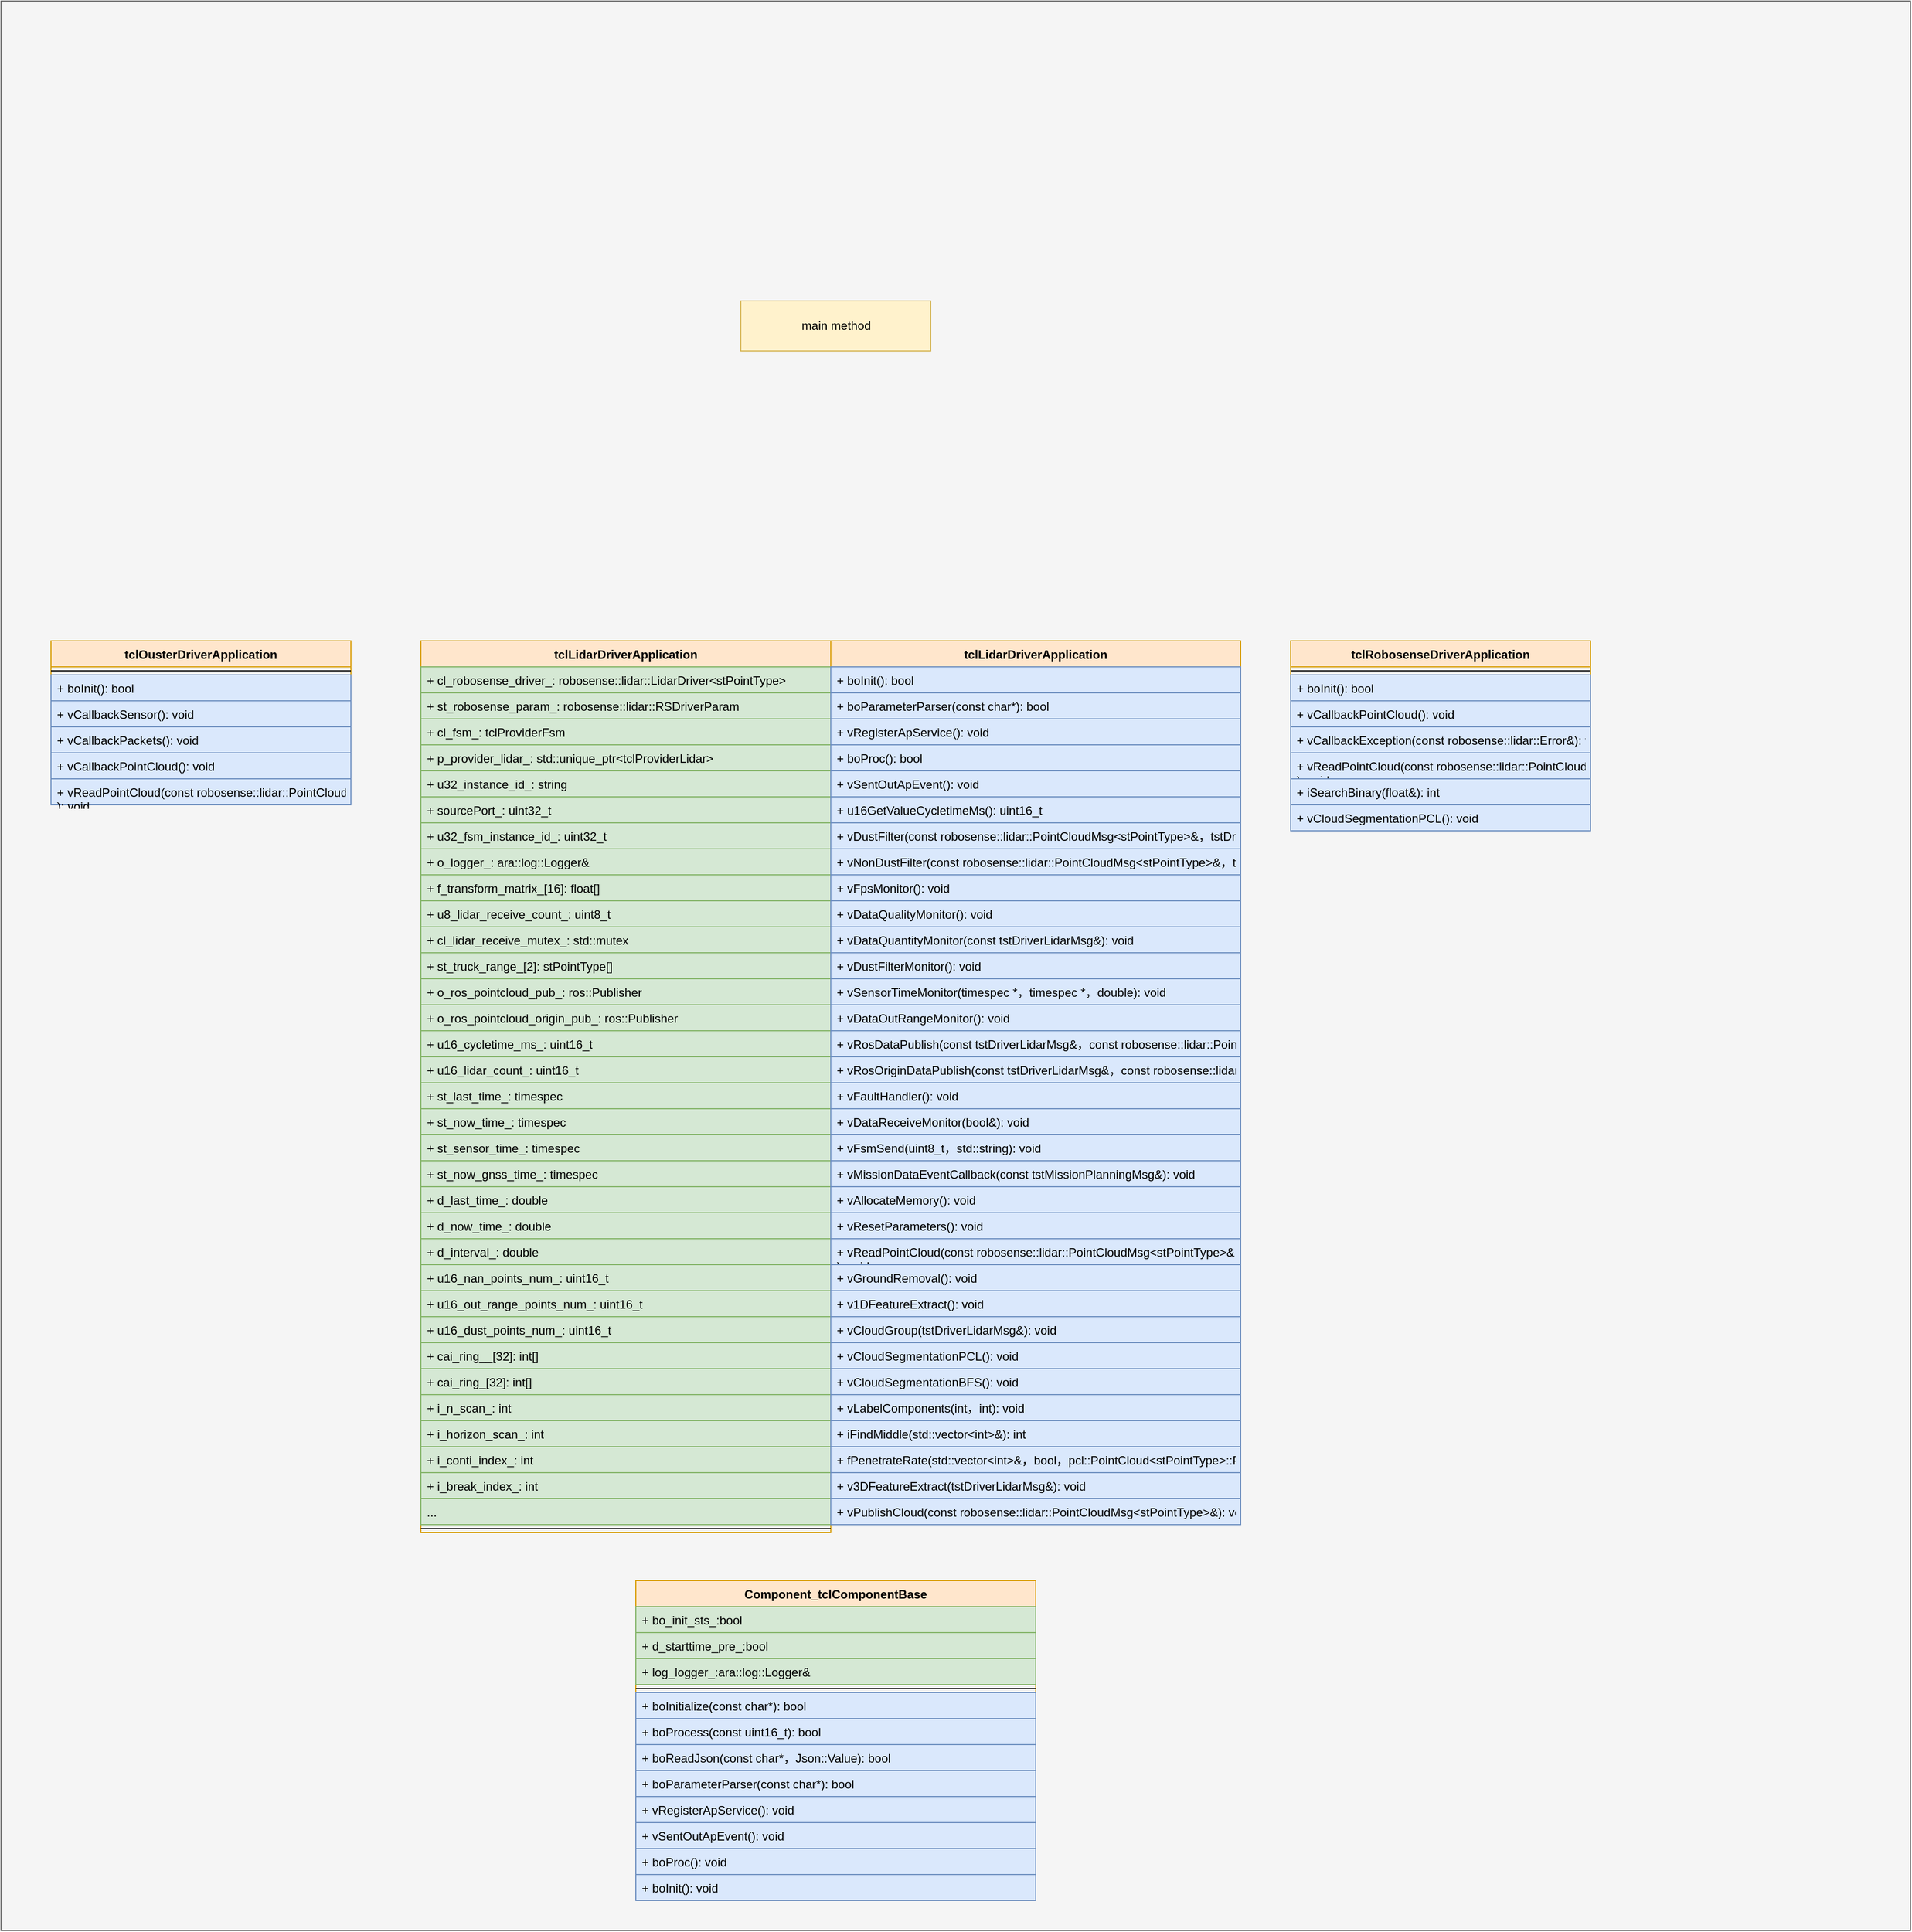 <mxfile version="21.0.2" type="github">
  <diagram id="OJYYb_9SSu5JKfMCdYpM" name="第 1 页">
    <mxGraphModel dx="1050" dy="2500" grid="1" gridSize="10" guides="1" tooltips="1" connect="1" arrows="1" fold="1" page="1" pageScale="1" pageWidth="1200" pageHeight="1920" math="0" shadow="0">
      <root>
        <mxCell id="0" />
        <mxCell id="1" parent="0" />
        <mxCell id="mhRZEJvQ30FoYJ7Jb0JR-1" value="" style="html=1;fillColor=#f5f5f5;fontColor=#333333;strokeColor=#666666;" parent="1" vertex="1">
          <mxGeometry x="10" y="-290" width="1910" height="1930" as="geometry" />
        </mxCell>
        <mxCell id="mhRZEJvQ30FoYJ7Jb0JR-2" value="Component_tclComponentBase" style="swimlane;fontStyle=1;align=center;verticalAlign=top;childLayout=stackLayout;horizontal=1;startSize=26;horizontalStack=0;resizeParent=1;resizeParentMax=0;resizeLast=0;collapsible=1;marginBottom=0;fillColor=#ffe6cc;strokeColor=#d79b00;" parent="1" vertex="1">
          <mxGeometry x="645" y="1290" width="400" height="320" as="geometry">
            <mxRectangle x="630" y="1350" width="220" height="30" as="alternateBounds" />
          </mxGeometry>
        </mxCell>
        <mxCell id="mhRZEJvQ30FoYJ7Jb0JR-3" value="+ bo_init_sts_:bool " style="text;strokeColor=#82b366;fillColor=#d5e8d4;align=left;verticalAlign=top;spacingLeft=4;spacingRight=4;overflow=hidden;rotatable=0;points=[[0,0.5],[1,0.5]];portConstraint=eastwest;" parent="mhRZEJvQ30FoYJ7Jb0JR-2" vertex="1">
          <mxGeometry y="26" width="400" height="26" as="geometry" />
        </mxCell>
        <mxCell id="mhRZEJvQ30FoYJ7Jb0JR-80" value="+ d_starttime_pre_:bool " style="text;strokeColor=#82b366;fillColor=#d5e8d4;align=left;verticalAlign=top;spacingLeft=4;spacingRight=4;overflow=hidden;rotatable=0;points=[[0,0.5],[1,0.5]];portConstraint=eastwest;" parent="mhRZEJvQ30FoYJ7Jb0JR-2" vertex="1">
          <mxGeometry y="52" width="400" height="26" as="geometry" />
        </mxCell>
        <mxCell id="L8TbZ2yKhSUSz7jvdjla-1" value="+ log_logger_:ara::log::Logger&amp;" style="text;strokeColor=#82b366;fillColor=#d5e8d4;align=left;verticalAlign=top;spacingLeft=4;spacingRight=4;overflow=hidden;rotatable=0;points=[[0,0.5],[1,0.5]];portConstraint=eastwest;" parent="mhRZEJvQ30FoYJ7Jb0JR-2" vertex="1">
          <mxGeometry y="78" width="400" height="26" as="geometry" />
        </mxCell>
        <mxCell id="mhRZEJvQ30FoYJ7Jb0JR-4" value="" style="line;strokeWidth=1;fillColor=none;align=left;verticalAlign=middle;spacingTop=-1;spacingLeft=3;spacingRight=3;rotatable=0;labelPosition=right;points=[];portConstraint=eastwest;" parent="mhRZEJvQ30FoYJ7Jb0JR-2" vertex="1">
          <mxGeometry y="104" width="400" height="8" as="geometry" />
        </mxCell>
        <mxCell id="mhRZEJvQ30FoYJ7Jb0JR-5" value="+ boInitialize(const char*): bool" style="text;strokeColor=#6c8ebf;fillColor=#dae8fc;align=left;verticalAlign=top;spacingLeft=4;spacingRight=4;overflow=hidden;rotatable=0;points=[[0,0.5],[1,0.5]];portConstraint=eastwest;" parent="mhRZEJvQ30FoYJ7Jb0JR-2" vertex="1">
          <mxGeometry y="112" width="400" height="26" as="geometry" />
        </mxCell>
        <mxCell id="mhRZEJvQ30FoYJ7Jb0JR-6" value="+ boProcess(const uint16_t): bool" style="text;strokeColor=#6c8ebf;fillColor=#dae8fc;align=left;verticalAlign=top;spacingLeft=4;spacingRight=4;overflow=hidden;rotatable=0;points=[[0,0.5],[1,0.5]];portConstraint=eastwest;" parent="mhRZEJvQ30FoYJ7Jb0JR-2" vertex="1">
          <mxGeometry y="138" width="400" height="26" as="geometry" />
        </mxCell>
        <mxCell id="mhRZEJvQ30FoYJ7Jb0JR-7" value="+ boReadJson(const char*，Json::Value): bool" style="text;strokeColor=#6c8ebf;fillColor=#dae8fc;align=left;verticalAlign=top;spacingLeft=4;spacingRight=4;overflow=hidden;rotatable=0;points=[[0,0.5],[1,0.5]];portConstraint=eastwest;" parent="mhRZEJvQ30FoYJ7Jb0JR-2" vertex="1">
          <mxGeometry y="164" width="400" height="26" as="geometry" />
        </mxCell>
        <mxCell id="zMi-xVQ4D_88ckj2PTX9-1" value="+ boParameterParser(const char*): bool" style="text;strokeColor=#6c8ebf;fillColor=#dae8fc;align=left;verticalAlign=top;spacingLeft=4;spacingRight=4;overflow=hidden;rotatable=0;points=[[0,0.5],[1,0.5]];portConstraint=eastwest;" parent="mhRZEJvQ30FoYJ7Jb0JR-2" vertex="1">
          <mxGeometry y="190" width="400" height="26" as="geometry" />
        </mxCell>
        <mxCell id="zMi-xVQ4D_88ckj2PTX9-2" value="+ vRegisterApService(): void" style="text;strokeColor=#6c8ebf;fillColor=#dae8fc;align=left;verticalAlign=top;spacingLeft=4;spacingRight=4;overflow=hidden;rotatable=0;points=[[0,0.5],[1,0.5]];portConstraint=eastwest;" parent="mhRZEJvQ30FoYJ7Jb0JR-2" vertex="1">
          <mxGeometry y="216" width="400" height="26" as="geometry" />
        </mxCell>
        <mxCell id="zMi-xVQ4D_88ckj2PTX9-3" value="+ vSentOutApEvent(): void" style="text;strokeColor=#6c8ebf;fillColor=#dae8fc;align=left;verticalAlign=top;spacingLeft=4;spacingRight=4;overflow=hidden;rotatable=0;points=[[0,0.5],[1,0.5]];portConstraint=eastwest;" parent="mhRZEJvQ30FoYJ7Jb0JR-2" vertex="1">
          <mxGeometry y="242" width="400" height="26" as="geometry" />
        </mxCell>
        <mxCell id="zMi-xVQ4D_88ckj2PTX9-4" value="+ boProc(): void" style="text;strokeColor=#6c8ebf;fillColor=#dae8fc;align=left;verticalAlign=top;spacingLeft=4;spacingRight=4;overflow=hidden;rotatable=0;points=[[0,0.5],[1,0.5]];portConstraint=eastwest;" parent="mhRZEJvQ30FoYJ7Jb0JR-2" vertex="1">
          <mxGeometry y="268" width="400" height="26" as="geometry" />
        </mxCell>
        <mxCell id="zMi-xVQ4D_88ckj2PTX9-5" value="+ boInit(): void" style="text;strokeColor=#6c8ebf;fillColor=#dae8fc;align=left;verticalAlign=top;spacingLeft=4;spacingRight=4;overflow=hidden;rotatable=0;points=[[0,0.5],[1,0.5]];portConstraint=eastwest;" parent="mhRZEJvQ30FoYJ7Jb0JR-2" vertex="1">
          <mxGeometry y="294" width="400" height="26" as="geometry" />
        </mxCell>
        <mxCell id="mhRZEJvQ30FoYJ7Jb0JR-8" value="tclLidarDriverApplication" style="swimlane;fontStyle=1;align=center;verticalAlign=top;childLayout=stackLayout;horizontal=1;startSize=26;horizontalStack=0;resizeParent=1;resizeParentMax=0;resizeLast=0;collapsible=1;marginBottom=0;fillColor=#ffe6cc;strokeColor=#d79b00;" parent="1" vertex="1">
          <mxGeometry x="430" y="350" width="410" height="892" as="geometry">
            <mxRectangle x="60" y="38" width="160" height="30" as="alternateBounds" />
          </mxGeometry>
        </mxCell>
        <mxCell id="mhRZEJvQ30FoYJ7Jb0JR-9" value="+ cl_robosense_driver_: robosense::lidar::LidarDriver&lt;stPointType&gt;" style="text;strokeColor=#82b366;fillColor=#d5e8d4;align=left;verticalAlign=top;spacingLeft=4;spacingRight=4;overflow=hidden;rotatable=0;points=[[0,0.5],[1,0.5]];portConstraint=eastwest;" parent="mhRZEJvQ30FoYJ7Jb0JR-8" vertex="1">
          <mxGeometry y="26" width="410" height="26" as="geometry" />
        </mxCell>
        <mxCell id="mhRZEJvQ30FoYJ7Jb0JR-10" value="+ st_robosense_param_: robosense::lidar::RSDriverParam" style="text;strokeColor=#82b366;fillColor=#d5e8d4;align=left;verticalAlign=top;spacingLeft=4;spacingRight=4;overflow=hidden;rotatable=0;points=[[0,0.5],[1,0.5]];portConstraint=eastwest;" parent="mhRZEJvQ30FoYJ7Jb0JR-8" vertex="1">
          <mxGeometry y="52" width="410" height="26" as="geometry" />
        </mxCell>
        <mxCell id="mhRZEJvQ30FoYJ7Jb0JR-11" value="+ cl_fsm_: tclProviderFsm" style="text;strokeColor=#82b366;fillColor=#d5e8d4;align=left;verticalAlign=top;spacingLeft=4;spacingRight=4;overflow=hidden;rotatable=0;points=[[0,0.5],[1,0.5]];portConstraint=eastwest;" parent="mhRZEJvQ30FoYJ7Jb0JR-8" vertex="1">
          <mxGeometry y="78" width="410" height="26" as="geometry" />
        </mxCell>
        <mxCell id="mhRZEJvQ30FoYJ7Jb0JR-12" value="+ p_provider_lidar_: std::unique_ptr&lt;tclProviderLidar&gt;" style="text;strokeColor=#82b366;fillColor=#d5e8d4;align=left;verticalAlign=top;spacingLeft=4;spacingRight=4;overflow=hidden;rotatable=0;points=[[0,0.5],[1,0.5]];portConstraint=eastwest;" parent="mhRZEJvQ30FoYJ7Jb0JR-8" vertex="1">
          <mxGeometry y="104" width="410" height="26" as="geometry" />
        </mxCell>
        <mxCell id="mhRZEJvQ30FoYJ7Jb0JR-13" value="+ u32_instance_id_: string" style="text;strokeColor=#82b366;fillColor=#d5e8d4;align=left;verticalAlign=top;spacingLeft=4;spacingRight=4;overflow=hidden;rotatable=0;points=[[0,0.5],[1,0.5]];portConstraint=eastwest;" parent="mhRZEJvQ30FoYJ7Jb0JR-8" vertex="1">
          <mxGeometry y="130" width="410" height="26" as="geometry" />
        </mxCell>
        <mxCell id="mhRZEJvQ30FoYJ7Jb0JR-14" value="+ sourcePort_: uint32_t" style="text;strokeColor=#82b366;fillColor=#d5e8d4;align=left;verticalAlign=top;spacingLeft=4;spacingRight=4;overflow=hidden;rotatable=0;points=[[0,0.5],[1,0.5]];portConstraint=eastwest;" parent="mhRZEJvQ30FoYJ7Jb0JR-8" vertex="1">
          <mxGeometry y="156" width="410" height="26" as="geometry" />
        </mxCell>
        <mxCell id="mhRZEJvQ30FoYJ7Jb0JR-15" value="+ u32_fsm_instance_id_: uint32_t" style="text;strokeColor=#82b366;fillColor=#d5e8d4;align=left;verticalAlign=top;spacingLeft=4;spacingRight=4;overflow=hidden;rotatable=0;points=[[0,0.5],[1,0.5]];portConstraint=eastwest;" parent="mhRZEJvQ30FoYJ7Jb0JR-8" vertex="1">
          <mxGeometry y="182" width="410" height="26" as="geometry" />
        </mxCell>
        <mxCell id="mhRZEJvQ30FoYJ7Jb0JR-16" value="+ o_logger_: ara::log::Logger&amp;" style="text;strokeColor=#82b366;fillColor=#d5e8d4;align=left;verticalAlign=top;spacingLeft=4;spacingRight=4;overflow=hidden;rotatable=0;points=[[0,0.5],[1,0.5]];portConstraint=eastwest;" parent="mhRZEJvQ30FoYJ7Jb0JR-8" vertex="1">
          <mxGeometry y="208" width="410" height="26" as="geometry" />
        </mxCell>
        <mxCell id="mhRZEJvQ30FoYJ7Jb0JR-17" value="+ f_transform_matrix_[16]: float[]" style="text;strokeColor=#82b366;fillColor=#d5e8d4;align=left;verticalAlign=top;spacingLeft=4;spacingRight=4;overflow=hidden;rotatable=0;points=[[0,0.5],[1,0.5]];portConstraint=eastwest;" parent="mhRZEJvQ30FoYJ7Jb0JR-8" vertex="1">
          <mxGeometry y="234" width="410" height="26" as="geometry" />
        </mxCell>
        <mxCell id="mhRZEJvQ30FoYJ7Jb0JR-18" value="+ u8_lidar_receive_count_: uint8_t" style="text;strokeColor=#82b366;fillColor=#d5e8d4;align=left;verticalAlign=top;spacingLeft=4;spacingRight=4;overflow=hidden;rotatable=0;points=[[0,0.5],[1,0.5]];portConstraint=eastwest;" parent="mhRZEJvQ30FoYJ7Jb0JR-8" vertex="1">
          <mxGeometry y="260" width="410" height="26" as="geometry" />
        </mxCell>
        <mxCell id="mhRZEJvQ30FoYJ7Jb0JR-19" value="+ cl_lidar_receive_mutex_: std::mutex" style="text;strokeColor=#82b366;fillColor=#d5e8d4;align=left;verticalAlign=top;spacingLeft=4;spacingRight=4;overflow=hidden;rotatable=0;points=[[0,0.5],[1,0.5]];portConstraint=eastwest;" parent="mhRZEJvQ30FoYJ7Jb0JR-8" vertex="1">
          <mxGeometry y="286" width="410" height="26" as="geometry" />
        </mxCell>
        <mxCell id="zMi-xVQ4D_88ckj2PTX9-6" value="+ st_truck_range_[2]: stPointType[]" style="text;strokeColor=#82b366;fillColor=#d5e8d4;align=left;verticalAlign=top;spacingLeft=4;spacingRight=4;overflow=hidden;rotatable=0;points=[[0,0.5],[1,0.5]];portConstraint=eastwest;" parent="mhRZEJvQ30FoYJ7Jb0JR-8" vertex="1">
          <mxGeometry y="312" width="410" height="26" as="geometry" />
        </mxCell>
        <mxCell id="zMi-xVQ4D_88ckj2PTX9-7" value="+ o_ros_pointcloud_pub_: ros::Publisher" style="text;strokeColor=#82b366;fillColor=#d5e8d4;align=left;verticalAlign=top;spacingLeft=4;spacingRight=4;overflow=hidden;rotatable=0;points=[[0,0.5],[1,0.5]];portConstraint=eastwest;" parent="mhRZEJvQ30FoYJ7Jb0JR-8" vertex="1">
          <mxGeometry y="338" width="410" height="26" as="geometry" />
        </mxCell>
        <mxCell id="zMi-xVQ4D_88ckj2PTX9-8" value="+ o_ros_pointcloud_origin_pub_: ros::Publisher" style="text;strokeColor=#82b366;fillColor=#d5e8d4;align=left;verticalAlign=top;spacingLeft=4;spacingRight=4;overflow=hidden;rotatable=0;points=[[0,0.5],[1,0.5]];portConstraint=eastwest;" parent="mhRZEJvQ30FoYJ7Jb0JR-8" vertex="1">
          <mxGeometry y="364" width="410" height="26" as="geometry" />
        </mxCell>
        <mxCell id="zMi-xVQ4D_88ckj2PTX9-9" value="+ u16_cycletime_ms_: uint16_t" style="text;strokeColor=#82b366;fillColor=#d5e8d4;align=left;verticalAlign=top;spacingLeft=4;spacingRight=4;overflow=hidden;rotatable=0;points=[[0,0.5],[1,0.5]];portConstraint=eastwest;" parent="mhRZEJvQ30FoYJ7Jb0JR-8" vertex="1">
          <mxGeometry y="390" width="410" height="26" as="geometry" />
        </mxCell>
        <mxCell id="zMi-xVQ4D_88ckj2PTX9-10" value="+ u16_lidar_count_: uint16_t" style="text;strokeColor=#82b366;fillColor=#d5e8d4;align=left;verticalAlign=top;spacingLeft=4;spacingRight=4;overflow=hidden;rotatable=0;points=[[0,0.5],[1,0.5]];portConstraint=eastwest;" parent="mhRZEJvQ30FoYJ7Jb0JR-8" vertex="1">
          <mxGeometry y="416" width="410" height="26" as="geometry" />
        </mxCell>
        <mxCell id="zMi-xVQ4D_88ckj2PTX9-11" value="+ st_last_time_: timespec" style="text;strokeColor=#82b366;fillColor=#d5e8d4;align=left;verticalAlign=top;spacingLeft=4;spacingRight=4;overflow=hidden;rotatable=0;points=[[0,0.5],[1,0.5]];portConstraint=eastwest;" parent="mhRZEJvQ30FoYJ7Jb0JR-8" vertex="1">
          <mxGeometry y="442" width="410" height="26" as="geometry" />
        </mxCell>
        <mxCell id="zMi-xVQ4D_88ckj2PTX9-12" value="+ st_now_time_: timespec" style="text;strokeColor=#82b366;fillColor=#d5e8d4;align=left;verticalAlign=top;spacingLeft=4;spacingRight=4;overflow=hidden;rotatable=0;points=[[0,0.5],[1,0.5]];portConstraint=eastwest;" parent="mhRZEJvQ30FoYJ7Jb0JR-8" vertex="1">
          <mxGeometry y="468" width="410" height="26" as="geometry" />
        </mxCell>
        <mxCell id="zMi-xVQ4D_88ckj2PTX9-13" value="+ st_sensor_time_: timespec" style="text;strokeColor=#82b366;fillColor=#d5e8d4;align=left;verticalAlign=top;spacingLeft=4;spacingRight=4;overflow=hidden;rotatable=0;points=[[0,0.5],[1,0.5]];portConstraint=eastwest;" parent="mhRZEJvQ30FoYJ7Jb0JR-8" vertex="1">
          <mxGeometry y="494" width="410" height="26" as="geometry" />
        </mxCell>
        <mxCell id="zMi-xVQ4D_88ckj2PTX9-14" value="+ st_now_gnss_time_: timespec" style="text;strokeColor=#82b366;fillColor=#d5e8d4;align=left;verticalAlign=top;spacingLeft=4;spacingRight=4;overflow=hidden;rotatable=0;points=[[0,0.5],[1,0.5]];portConstraint=eastwest;" parent="mhRZEJvQ30FoYJ7Jb0JR-8" vertex="1">
          <mxGeometry y="520" width="410" height="26" as="geometry" />
        </mxCell>
        <mxCell id="zMi-xVQ4D_88ckj2PTX9-15" value="+ d_last_time_: double" style="text;strokeColor=#82b366;fillColor=#d5e8d4;align=left;verticalAlign=top;spacingLeft=4;spacingRight=4;overflow=hidden;rotatable=0;points=[[0,0.5],[1,0.5]];portConstraint=eastwest;" parent="mhRZEJvQ30FoYJ7Jb0JR-8" vertex="1">
          <mxGeometry y="546" width="410" height="26" as="geometry" />
        </mxCell>
        <mxCell id="zMi-xVQ4D_88ckj2PTX9-16" value="+ d_now_time_: double" style="text;strokeColor=#82b366;fillColor=#d5e8d4;align=left;verticalAlign=top;spacingLeft=4;spacingRight=4;overflow=hidden;rotatable=0;points=[[0,0.5],[1,0.5]];portConstraint=eastwest;" parent="mhRZEJvQ30FoYJ7Jb0JR-8" vertex="1">
          <mxGeometry y="572" width="410" height="26" as="geometry" />
        </mxCell>
        <mxCell id="zMi-xVQ4D_88ckj2PTX9-17" value="+ d_interval_: double" style="text;strokeColor=#82b366;fillColor=#d5e8d4;align=left;verticalAlign=top;spacingLeft=4;spacingRight=4;overflow=hidden;rotatable=0;points=[[0,0.5],[1,0.5]];portConstraint=eastwest;" parent="mhRZEJvQ30FoYJ7Jb0JR-8" vertex="1">
          <mxGeometry y="598" width="410" height="26" as="geometry" />
        </mxCell>
        <mxCell id="zMi-xVQ4D_88ckj2PTX9-18" value="+ u16_nan_points_num_: uint16_t" style="text;strokeColor=#82b366;fillColor=#d5e8d4;align=left;verticalAlign=top;spacingLeft=4;spacingRight=4;overflow=hidden;rotatable=0;points=[[0,0.5],[1,0.5]];portConstraint=eastwest;" parent="mhRZEJvQ30FoYJ7Jb0JR-8" vertex="1">
          <mxGeometry y="624" width="410" height="26" as="geometry" />
        </mxCell>
        <mxCell id="zMi-xVQ4D_88ckj2PTX9-19" value="+ u16_out_range_points_num_: uint16_t" style="text;strokeColor=#82b366;fillColor=#d5e8d4;align=left;verticalAlign=top;spacingLeft=4;spacingRight=4;overflow=hidden;rotatable=0;points=[[0,0.5],[1,0.5]];portConstraint=eastwest;" parent="mhRZEJvQ30FoYJ7Jb0JR-8" vertex="1">
          <mxGeometry y="650" width="410" height="26" as="geometry" />
        </mxCell>
        <mxCell id="zMi-xVQ4D_88ckj2PTX9-20" value="+ u16_dust_points_num_: uint16_t" style="text;strokeColor=#82b366;fillColor=#d5e8d4;align=left;verticalAlign=top;spacingLeft=4;spacingRight=4;overflow=hidden;rotatable=0;points=[[0,0.5],[1,0.5]];portConstraint=eastwest;" parent="mhRZEJvQ30FoYJ7Jb0JR-8" vertex="1">
          <mxGeometry y="676" width="410" height="26" as="geometry" />
        </mxCell>
        <mxCell id="WhF0ARjHz1xFYmld7zVm-69" value="+ cai_ring__[32]: int[]" style="text;strokeColor=#82b366;fillColor=#d5e8d4;align=left;verticalAlign=top;spacingLeft=4;spacingRight=4;overflow=hidden;rotatable=0;points=[[0,0.5],[1,0.5]];portConstraint=eastwest;" vertex="1" parent="mhRZEJvQ30FoYJ7Jb0JR-8">
          <mxGeometry y="702" width="410" height="26" as="geometry" />
        </mxCell>
        <mxCell id="WhF0ARjHz1xFYmld7zVm-70" value="+ cai_ring_[32]: int[]" style="text;strokeColor=#82b366;fillColor=#d5e8d4;align=left;verticalAlign=top;spacingLeft=4;spacingRight=4;overflow=hidden;rotatable=0;points=[[0,0.5],[1,0.5]];portConstraint=eastwest;" vertex="1" parent="mhRZEJvQ30FoYJ7Jb0JR-8">
          <mxGeometry y="728" width="410" height="26" as="geometry" />
        </mxCell>
        <mxCell id="WhF0ARjHz1xFYmld7zVm-71" value="+ i_n_scan_: int" style="text;strokeColor=#82b366;fillColor=#d5e8d4;align=left;verticalAlign=top;spacingLeft=4;spacingRight=4;overflow=hidden;rotatable=0;points=[[0,0.5],[1,0.5]];portConstraint=eastwest;" vertex="1" parent="mhRZEJvQ30FoYJ7Jb0JR-8">
          <mxGeometry y="754" width="410" height="26" as="geometry" />
        </mxCell>
        <mxCell id="WhF0ARjHz1xFYmld7zVm-72" value="+ i_horizon_scan_: int" style="text;strokeColor=#82b366;fillColor=#d5e8d4;align=left;verticalAlign=top;spacingLeft=4;spacingRight=4;overflow=hidden;rotatable=0;points=[[0,0.5],[1,0.5]];portConstraint=eastwest;" vertex="1" parent="mhRZEJvQ30FoYJ7Jb0JR-8">
          <mxGeometry y="780" width="410" height="26" as="geometry" />
        </mxCell>
        <mxCell id="WhF0ARjHz1xFYmld7zVm-73" value="+ i_conti_index_: int" style="text;strokeColor=#82b366;fillColor=#d5e8d4;align=left;verticalAlign=top;spacingLeft=4;spacingRight=4;overflow=hidden;rotatable=0;points=[[0,0.5],[1,0.5]];portConstraint=eastwest;" vertex="1" parent="mhRZEJvQ30FoYJ7Jb0JR-8">
          <mxGeometry y="806" width="410" height="26" as="geometry" />
        </mxCell>
        <mxCell id="WhF0ARjHz1xFYmld7zVm-74" value="+ i_break_index_: int" style="text;strokeColor=#82b366;fillColor=#d5e8d4;align=left;verticalAlign=top;spacingLeft=4;spacingRight=4;overflow=hidden;rotatable=0;points=[[0,0.5],[1,0.5]];portConstraint=eastwest;" vertex="1" parent="mhRZEJvQ30FoYJ7Jb0JR-8">
          <mxGeometry y="832" width="410" height="26" as="geometry" />
        </mxCell>
        <mxCell id="zMi-xVQ4D_88ckj2PTX9-66" value="..." style="text;strokeColor=#82b366;fillColor=#d5e8d4;align=left;verticalAlign=top;spacingLeft=4;spacingRight=4;overflow=hidden;rotatable=0;points=[[0,0.5],[1,0.5]];portConstraint=eastwest;" parent="mhRZEJvQ30FoYJ7Jb0JR-8" vertex="1">
          <mxGeometry y="858" width="410" height="26" as="geometry" />
        </mxCell>
        <mxCell id="mhRZEJvQ30FoYJ7Jb0JR-20" value="" style="line;strokeWidth=1;fillColor=none;align=left;verticalAlign=middle;spacingTop=-1;spacingLeft=3;spacingRight=3;rotatable=0;labelPosition=right;points=[];portConstraint=eastwest;" parent="mhRZEJvQ30FoYJ7Jb0JR-8" vertex="1">
          <mxGeometry y="884" width="410" height="8" as="geometry" />
        </mxCell>
        <mxCell id="mhRZEJvQ30FoYJ7Jb0JR-33" value="tclRobosenseDriverApplication" style="swimlane;fontStyle=1;align=center;verticalAlign=top;childLayout=stackLayout;horizontal=1;startSize=26;horizontalStack=0;resizeParent=1;resizeParentMax=0;resizeLast=0;collapsible=1;marginBottom=0;fillColor=#ffe6cc;strokeColor=#d79b00;" parent="1" vertex="1">
          <mxGeometry x="1300" y="350" width="300" height="190" as="geometry" />
        </mxCell>
        <mxCell id="mhRZEJvQ30FoYJ7Jb0JR-39" value="" style="line;strokeWidth=1;fillColor=none;align=left;verticalAlign=middle;spacingTop=-1;spacingLeft=3;spacingRight=3;rotatable=0;labelPosition=right;points=[];portConstraint=eastwest;" parent="mhRZEJvQ30FoYJ7Jb0JR-33" vertex="1">
          <mxGeometry y="26" width="300" height="8" as="geometry" />
        </mxCell>
        <mxCell id="WhF0ARjHz1xFYmld7zVm-76" value="+ boInit(): bool" style="text;strokeColor=#6c8ebf;fillColor=#dae8fc;align=left;verticalAlign=top;spacingLeft=4;spacingRight=4;overflow=hidden;rotatable=0;points=[[0,0.5],[1,0.5]];portConstraint=eastwest;" vertex="1" parent="mhRZEJvQ30FoYJ7Jb0JR-33">
          <mxGeometry y="34" width="300" height="26" as="geometry" />
        </mxCell>
        <mxCell id="WhF0ARjHz1xFYmld7zVm-88" value="+ vCallbackPointCloud(): void" style="text;strokeColor=#6c8ebf;fillColor=#dae8fc;align=left;verticalAlign=top;spacingLeft=4;spacingRight=4;overflow=hidden;rotatable=0;points=[[0,0.5],[1,0.5]];portConstraint=eastwest;" vertex="1" parent="mhRZEJvQ30FoYJ7Jb0JR-33">
          <mxGeometry y="60" width="300" height="26" as="geometry" />
        </mxCell>
        <mxCell id="WhF0ARjHz1xFYmld7zVm-90" value="+ vCallbackException(const robosense::lidar::Error&amp;): void" style="text;strokeColor=#6c8ebf;fillColor=#dae8fc;align=left;verticalAlign=top;spacingLeft=4;spacingRight=4;overflow=hidden;rotatable=0;points=[[0,0.5],[1,0.5]];portConstraint=eastwest;" vertex="1" parent="mhRZEJvQ30FoYJ7Jb0JR-33">
          <mxGeometry y="86" width="300" height="26" as="geometry" />
        </mxCell>
        <mxCell id="WhF0ARjHz1xFYmld7zVm-77" value="+ vReadPointCloud(const robosense::lidar::PointCloudMsg&lt;stPointType&gt;&amp;&#xa;): void" style="text;strokeColor=#6c8ebf;fillColor=#dae8fc;align=left;verticalAlign=top;spacingLeft=4;spacingRight=4;overflow=hidden;rotatable=0;points=[[0,0.5],[1,0.5]];portConstraint=eastwest;" vertex="1" parent="mhRZEJvQ30FoYJ7Jb0JR-33">
          <mxGeometry y="112" width="300" height="26" as="geometry" />
        </mxCell>
        <mxCell id="WhF0ARjHz1xFYmld7zVm-78" value="+ iSearchBinary(float&amp;): int" style="text;strokeColor=#6c8ebf;fillColor=#dae8fc;align=left;verticalAlign=top;spacingLeft=4;spacingRight=4;overflow=hidden;rotatable=0;points=[[0,0.5],[1,0.5]];portConstraint=eastwest;" vertex="1" parent="mhRZEJvQ30FoYJ7Jb0JR-33">
          <mxGeometry y="138" width="300" height="26" as="geometry" />
        </mxCell>
        <mxCell id="WhF0ARjHz1xFYmld7zVm-79" value="+ vCloudSegmentationPCL(): void" style="text;strokeColor=#6c8ebf;fillColor=#dae8fc;align=left;verticalAlign=top;spacingLeft=4;spacingRight=4;overflow=hidden;rotatable=0;points=[[0,0.5],[1,0.5]];portConstraint=eastwest;" vertex="1" parent="mhRZEJvQ30FoYJ7Jb0JR-33">
          <mxGeometry y="164" width="300" height="26" as="geometry" />
        </mxCell>
        <mxCell id="mhRZEJvQ30FoYJ7Jb0JR-47" value="main method" style="html=1;fillColor=#fff2cc;strokeColor=#d6b656;" parent="1" vertex="1">
          <mxGeometry x="750" y="10" width="190" height="50" as="geometry" />
        </mxCell>
        <mxCell id="zMi-xVQ4D_88ckj2PTX9-21" value="tclLidarDriverApplication" style="swimlane;fontStyle=1;align=center;verticalAlign=top;childLayout=stackLayout;horizontal=1;startSize=26;horizontalStack=0;resizeParent=1;resizeParentMax=0;resizeLast=0;collapsible=1;marginBottom=0;fillColor=#ffe6cc;strokeColor=#d79b00;" parent="1" vertex="1">
          <mxGeometry x="840" y="350" width="410" height="884" as="geometry">
            <mxRectangle x="60" y="38" width="160" height="30" as="alternateBounds" />
          </mxGeometry>
        </mxCell>
        <mxCell id="zMi-xVQ4D_88ckj2PTX9-49" value="+ boInit(): bool" style="text;strokeColor=#6c8ebf;fillColor=#dae8fc;align=left;verticalAlign=top;spacingLeft=4;spacingRight=4;overflow=hidden;rotatable=0;points=[[0,0.5],[1,0.5]];portConstraint=eastwest;" parent="zMi-xVQ4D_88ckj2PTX9-21" vertex="1">
          <mxGeometry y="26" width="410" height="26" as="geometry" />
        </mxCell>
        <mxCell id="zMi-xVQ4D_88ckj2PTX9-50" value="+ boParameterParser(const char*): bool" style="text;strokeColor=#6c8ebf;fillColor=#dae8fc;align=left;verticalAlign=top;spacingLeft=4;spacingRight=4;overflow=hidden;rotatable=0;points=[[0,0.5],[1,0.5]];portConstraint=eastwest;" parent="zMi-xVQ4D_88ckj2PTX9-21" vertex="1">
          <mxGeometry y="52" width="410" height="26" as="geometry" />
        </mxCell>
        <mxCell id="zMi-xVQ4D_88ckj2PTX9-51" value="+ vRegisterApService(): void" style="text;strokeColor=#6c8ebf;fillColor=#dae8fc;align=left;verticalAlign=top;spacingLeft=4;spacingRight=4;overflow=hidden;rotatable=0;points=[[0,0.5],[1,0.5]];portConstraint=eastwest;" parent="zMi-xVQ4D_88ckj2PTX9-21" vertex="1">
          <mxGeometry y="78" width="410" height="26" as="geometry" />
        </mxCell>
        <mxCell id="zMi-xVQ4D_88ckj2PTX9-52" value="+ boProc(): bool" style="text;strokeColor=#6c8ebf;fillColor=#dae8fc;align=left;verticalAlign=top;spacingLeft=4;spacingRight=4;overflow=hidden;rotatable=0;points=[[0,0.5],[1,0.5]];portConstraint=eastwest;" parent="zMi-xVQ4D_88ckj2PTX9-21" vertex="1">
          <mxGeometry y="104" width="410" height="26" as="geometry" />
        </mxCell>
        <mxCell id="zMi-xVQ4D_88ckj2PTX9-53" value="+ vSentOutApEvent(): void" style="text;strokeColor=#6c8ebf;fillColor=#dae8fc;align=left;verticalAlign=top;spacingLeft=4;spacingRight=4;overflow=hidden;rotatable=0;points=[[0,0.5],[1,0.5]];portConstraint=eastwest;" parent="zMi-xVQ4D_88ckj2PTX9-21" vertex="1">
          <mxGeometry y="130" width="410" height="26" as="geometry" />
        </mxCell>
        <mxCell id="zMi-xVQ4D_88ckj2PTX9-54" value="+ u16GetValueCycletimeMs(): uint16_t" style="text;strokeColor=#6c8ebf;fillColor=#dae8fc;align=left;verticalAlign=top;spacingLeft=4;spacingRight=4;overflow=hidden;rotatable=0;points=[[0,0.5],[1,0.5]];portConstraint=eastwest;" parent="zMi-xVQ4D_88ckj2PTX9-21" vertex="1">
          <mxGeometry y="156" width="410" height="26" as="geometry" />
        </mxCell>
        <mxCell id="zMi-xVQ4D_88ckj2PTX9-55" value="+ vDustFilter(const robosense::lidar::PointCloudMsg&lt;stPointType&gt;&amp;，tstDriverLidarMsg&amp;): void" style="text;strokeColor=#6c8ebf;fillColor=#dae8fc;align=left;verticalAlign=top;spacingLeft=4;spacingRight=4;overflow=hidden;rotatable=0;points=[[0,0.5],[1,0.5]];portConstraint=eastwest;" parent="zMi-xVQ4D_88ckj2PTX9-21" vertex="1">
          <mxGeometry y="182" width="410" height="26" as="geometry" />
        </mxCell>
        <mxCell id="zMi-xVQ4D_88ckj2PTX9-56" value="+ vNonDustFilter(const robosense::lidar::PointCloudMsg&lt;stPointType&gt;&amp;，tstDriverLidarMsg&amp;): void" style="text;strokeColor=#6c8ebf;fillColor=#dae8fc;align=left;verticalAlign=top;spacingLeft=4;spacingRight=4;overflow=hidden;rotatable=0;points=[[0,0.5],[1,0.5]];portConstraint=eastwest;" parent="zMi-xVQ4D_88ckj2PTX9-21" vertex="1">
          <mxGeometry y="208" width="410" height="26" as="geometry" />
        </mxCell>
        <mxCell id="zMi-xVQ4D_88ckj2PTX9-57" value="+ vFpsMonitor(): void" style="text;strokeColor=#6c8ebf;fillColor=#dae8fc;align=left;verticalAlign=top;spacingLeft=4;spacingRight=4;overflow=hidden;rotatable=0;points=[[0,0.5],[1,0.5]];portConstraint=eastwest;" parent="zMi-xVQ4D_88ckj2PTX9-21" vertex="1">
          <mxGeometry y="234" width="410" height="26" as="geometry" />
        </mxCell>
        <mxCell id="zMi-xVQ4D_88ckj2PTX9-58" value="+ vDataQualityMonitor(): void" style="text;strokeColor=#6c8ebf;fillColor=#dae8fc;align=left;verticalAlign=top;spacingLeft=4;spacingRight=4;overflow=hidden;rotatable=0;points=[[0,0.5],[1,0.5]];portConstraint=eastwest;" parent="zMi-xVQ4D_88ckj2PTX9-21" vertex="1">
          <mxGeometry y="260" width="410" height="26" as="geometry" />
        </mxCell>
        <mxCell id="zMi-xVQ4D_88ckj2PTX9-59" value="+ vDataQuantityMonitor(const tstDriverLidarMsg&amp;): void" style="text;strokeColor=#6c8ebf;fillColor=#dae8fc;align=left;verticalAlign=top;spacingLeft=4;spacingRight=4;overflow=hidden;rotatable=0;points=[[0,0.5],[1,0.5]];portConstraint=eastwest;" parent="zMi-xVQ4D_88ckj2PTX9-21" vertex="1">
          <mxGeometry y="286" width="410" height="26" as="geometry" />
        </mxCell>
        <mxCell id="zMi-xVQ4D_88ckj2PTX9-67" value="+ vDustFilterMonitor(): void" style="text;strokeColor=#6c8ebf;fillColor=#dae8fc;align=left;verticalAlign=top;spacingLeft=4;spacingRight=4;overflow=hidden;rotatable=0;points=[[0,0.5],[1,0.5]];portConstraint=eastwest;" parent="zMi-xVQ4D_88ckj2PTX9-21" vertex="1">
          <mxGeometry y="312" width="410" height="26" as="geometry" />
        </mxCell>
        <mxCell id="zMi-xVQ4D_88ckj2PTX9-68" value="+ vSensorTimeMonitor(timespec *，timespec *，double): void" style="text;strokeColor=#6c8ebf;fillColor=#dae8fc;align=left;verticalAlign=top;spacingLeft=4;spacingRight=4;overflow=hidden;rotatable=0;points=[[0,0.5],[1,0.5]];portConstraint=eastwest;" parent="zMi-xVQ4D_88ckj2PTX9-21" vertex="1">
          <mxGeometry y="338" width="410" height="26" as="geometry" />
        </mxCell>
        <mxCell id="zMi-xVQ4D_88ckj2PTX9-69" value="+ vDataOutRangeMonitor(): void" style="text;strokeColor=#6c8ebf;fillColor=#dae8fc;align=left;verticalAlign=top;spacingLeft=4;spacingRight=4;overflow=hidden;rotatable=0;points=[[0,0.5],[1,0.5]];portConstraint=eastwest;" parent="zMi-xVQ4D_88ckj2PTX9-21" vertex="1">
          <mxGeometry y="364" width="410" height="26" as="geometry" />
        </mxCell>
        <mxCell id="zMi-xVQ4D_88ckj2PTX9-70" value="+ vRosDataPublish(const tstDriverLidarMsg&amp;，const robosense::lidar::PointCloudMsg&lt;stPointType&gt;&amp;，ros::Publisher&amp;): void" style="text;strokeColor=#6c8ebf;fillColor=#dae8fc;align=left;verticalAlign=top;spacingLeft=4;spacingRight=4;overflow=hidden;rotatable=0;points=[[0,0.5],[1,0.5]];portConstraint=eastwest;" parent="zMi-xVQ4D_88ckj2PTX9-21" vertex="1">
          <mxGeometry y="390" width="410" height="26" as="geometry" />
        </mxCell>
        <mxCell id="zMi-xVQ4D_88ckj2PTX9-71" value="+ vRosOriginDataPublish(const tstDriverLidarMsg&amp;，const robosense::lidar::PointCloudMsg&lt;stPointType&gt;&amp;，ros::Publisher&amp;): void" style="text;strokeColor=#6c8ebf;fillColor=#dae8fc;align=left;verticalAlign=top;spacingLeft=4;spacingRight=4;overflow=hidden;rotatable=0;points=[[0,0.5],[1,0.5]];portConstraint=eastwest;" parent="zMi-xVQ4D_88ckj2PTX9-21" vertex="1">
          <mxGeometry y="416" width="410" height="26" as="geometry" />
        </mxCell>
        <mxCell id="zMi-xVQ4D_88ckj2PTX9-72" value="+ vFaultHandler(): void" style="text;strokeColor=#6c8ebf;fillColor=#dae8fc;align=left;verticalAlign=top;spacingLeft=4;spacingRight=4;overflow=hidden;rotatable=0;points=[[0,0.5],[1,0.5]];portConstraint=eastwest;" parent="zMi-xVQ4D_88ckj2PTX9-21" vertex="1">
          <mxGeometry y="442" width="410" height="26" as="geometry" />
        </mxCell>
        <mxCell id="zMi-xVQ4D_88ckj2PTX9-73" value="+ vDataReceiveMonitor(bool&amp;): void" style="text;strokeColor=#6c8ebf;fillColor=#dae8fc;align=left;verticalAlign=top;spacingLeft=4;spacingRight=4;overflow=hidden;rotatable=0;points=[[0,0.5],[1,0.5]];portConstraint=eastwest;" parent="zMi-xVQ4D_88ckj2PTX9-21" vertex="1">
          <mxGeometry y="468" width="410" height="26" as="geometry" />
        </mxCell>
        <mxCell id="zMi-xVQ4D_88ckj2PTX9-75" value="+ vFsmSend(uint8_t，std::string): void" style="text;strokeColor=#6c8ebf;fillColor=#dae8fc;align=left;verticalAlign=top;spacingLeft=4;spacingRight=4;overflow=hidden;rotatable=0;points=[[0,0.5],[1,0.5]];portConstraint=eastwest;" parent="zMi-xVQ4D_88ckj2PTX9-21" vertex="1">
          <mxGeometry y="494" width="410" height="26" as="geometry" />
        </mxCell>
        <mxCell id="zMi-xVQ4D_88ckj2PTX9-76" value="+ vMissionDataEventCallback(const tstMissionPlanningMsg&amp;): void" style="text;strokeColor=#6c8ebf;fillColor=#dae8fc;align=left;verticalAlign=top;spacingLeft=4;spacingRight=4;overflow=hidden;rotatable=0;points=[[0,0.5],[1,0.5]];portConstraint=eastwest;" parent="zMi-xVQ4D_88ckj2PTX9-21" vertex="1">
          <mxGeometry y="520" width="410" height="26" as="geometry" />
        </mxCell>
        <mxCell id="WhF0ARjHz1xFYmld7zVm-1" value="+ vAllocateMemory(): void" style="text;strokeColor=#6c8ebf;fillColor=#dae8fc;align=left;verticalAlign=top;spacingLeft=4;spacingRight=4;overflow=hidden;rotatable=0;points=[[0,0.5],[1,0.5]];portConstraint=eastwest;" vertex="1" parent="zMi-xVQ4D_88ckj2PTX9-21">
          <mxGeometry y="546" width="410" height="26" as="geometry" />
        </mxCell>
        <mxCell id="WhF0ARjHz1xFYmld7zVm-2" value="+ vResetParameters(): void" style="text;strokeColor=#6c8ebf;fillColor=#dae8fc;align=left;verticalAlign=top;spacingLeft=4;spacingRight=4;overflow=hidden;rotatable=0;points=[[0,0.5],[1,0.5]];portConstraint=eastwest;" vertex="1" parent="zMi-xVQ4D_88ckj2PTX9-21">
          <mxGeometry y="572" width="410" height="26" as="geometry" />
        </mxCell>
        <mxCell id="WhF0ARjHz1xFYmld7zVm-3" value="+ vReadPointCloud(const robosense::lidar::PointCloudMsg&lt;stPointType&gt;&amp;&#xa;): void" style="text;strokeColor=#6c8ebf;fillColor=#dae8fc;align=left;verticalAlign=top;spacingLeft=4;spacingRight=4;overflow=hidden;rotatable=0;points=[[0,0.5],[1,0.5]];portConstraint=eastwest;" vertex="1" parent="zMi-xVQ4D_88ckj2PTX9-21">
          <mxGeometry y="598" width="410" height="26" as="geometry" />
        </mxCell>
        <mxCell id="WhF0ARjHz1xFYmld7zVm-4" value="+ vGroundRemoval(): void" style="text;strokeColor=#6c8ebf;fillColor=#dae8fc;align=left;verticalAlign=top;spacingLeft=4;spacingRight=4;overflow=hidden;rotatable=0;points=[[0,0.5],[1,0.5]];portConstraint=eastwest;" vertex="1" parent="zMi-xVQ4D_88ckj2PTX9-21">
          <mxGeometry y="624" width="410" height="26" as="geometry" />
        </mxCell>
        <mxCell id="WhF0ARjHz1xFYmld7zVm-5" value="+ v1DFeatureExtract(): void" style="text;strokeColor=#6c8ebf;fillColor=#dae8fc;align=left;verticalAlign=top;spacingLeft=4;spacingRight=4;overflow=hidden;rotatable=0;points=[[0,0.5],[1,0.5]];portConstraint=eastwest;" vertex="1" parent="zMi-xVQ4D_88ckj2PTX9-21">
          <mxGeometry y="650" width="410" height="26" as="geometry" />
        </mxCell>
        <mxCell id="WhF0ARjHz1xFYmld7zVm-32" value="+ vCloudGroup(tstDriverLidarMsg&amp;): void" style="text;strokeColor=#6c8ebf;fillColor=#dae8fc;align=left;verticalAlign=top;spacingLeft=4;spacingRight=4;overflow=hidden;rotatable=0;points=[[0,0.5],[1,0.5]];portConstraint=eastwest;" vertex="1" parent="zMi-xVQ4D_88ckj2PTX9-21">
          <mxGeometry y="676" width="410" height="26" as="geometry" />
        </mxCell>
        <mxCell id="WhF0ARjHz1xFYmld7zVm-33" value="+ vCloudSegmentationPCL(): void" style="text;strokeColor=#6c8ebf;fillColor=#dae8fc;align=left;verticalAlign=top;spacingLeft=4;spacingRight=4;overflow=hidden;rotatable=0;points=[[0,0.5],[1,0.5]];portConstraint=eastwest;" vertex="1" parent="zMi-xVQ4D_88ckj2PTX9-21">
          <mxGeometry y="702" width="410" height="26" as="geometry" />
        </mxCell>
        <mxCell id="WhF0ARjHz1xFYmld7zVm-34" value="+ vCloudSegmentationBFS(): void" style="text;strokeColor=#6c8ebf;fillColor=#dae8fc;align=left;verticalAlign=top;spacingLeft=4;spacingRight=4;overflow=hidden;rotatable=0;points=[[0,0.5],[1,0.5]];portConstraint=eastwest;" vertex="1" parent="zMi-xVQ4D_88ckj2PTX9-21">
          <mxGeometry y="728" width="410" height="26" as="geometry" />
        </mxCell>
        <mxCell id="WhF0ARjHz1xFYmld7zVm-64" value="+ vLabelComponents(int，int): void" style="text;strokeColor=#6c8ebf;fillColor=#dae8fc;align=left;verticalAlign=top;spacingLeft=4;spacingRight=4;overflow=hidden;rotatable=0;points=[[0,0.5],[1,0.5]];portConstraint=eastwest;" vertex="1" parent="zMi-xVQ4D_88ckj2PTX9-21">
          <mxGeometry y="754" width="410" height="26" as="geometry" />
        </mxCell>
        <mxCell id="WhF0ARjHz1xFYmld7zVm-65" value="+ iFindMiddle(std::vector&lt;int&gt;&amp;): int" style="text;strokeColor=#6c8ebf;fillColor=#dae8fc;align=left;verticalAlign=top;spacingLeft=4;spacingRight=4;overflow=hidden;rotatable=0;points=[[0,0.5],[1,0.5]];portConstraint=eastwest;" vertex="1" parent="zMi-xVQ4D_88ckj2PTX9-21">
          <mxGeometry y="780" width="410" height="26" as="geometry" />
        </mxCell>
        <mxCell id="WhF0ARjHz1xFYmld7zVm-66" value="+ fPenetrateRate(std::vector&lt;int&gt;&amp;，bool，pcl::PointCloud&lt;stPointType&gt;::Ptr&amp;): float" style="text;strokeColor=#6c8ebf;fillColor=#dae8fc;align=left;verticalAlign=top;spacingLeft=4;spacingRight=4;overflow=hidden;rotatable=0;points=[[0,0.5],[1,0.5]];portConstraint=eastwest;" vertex="1" parent="zMi-xVQ4D_88ckj2PTX9-21">
          <mxGeometry y="806" width="410" height="26" as="geometry" />
        </mxCell>
        <mxCell id="WhF0ARjHz1xFYmld7zVm-67" value="+ v3DFeatureExtract(tstDriverLidarMsg&amp;): void" style="text;strokeColor=#6c8ebf;fillColor=#dae8fc;align=left;verticalAlign=top;spacingLeft=4;spacingRight=4;overflow=hidden;rotatable=0;points=[[0,0.5],[1,0.5]];portConstraint=eastwest;" vertex="1" parent="zMi-xVQ4D_88ckj2PTX9-21">
          <mxGeometry y="832" width="410" height="26" as="geometry" />
        </mxCell>
        <mxCell id="WhF0ARjHz1xFYmld7zVm-68" value="+ vPublishCloud(const robosense::lidar::PointCloudMsg&lt;stPointType&gt;&amp;): void" style="text;strokeColor=#6c8ebf;fillColor=#dae8fc;align=left;verticalAlign=top;spacingLeft=4;spacingRight=4;overflow=hidden;rotatable=0;points=[[0,0.5],[1,0.5]];portConstraint=eastwest;" vertex="1" parent="zMi-xVQ4D_88ckj2PTX9-21">
          <mxGeometry y="858" width="410" height="26" as="geometry" />
        </mxCell>
        <mxCell id="WhF0ARjHz1xFYmld7zVm-80" value="tclOusterDriverApplication" style="swimlane;fontStyle=1;align=center;verticalAlign=top;childLayout=stackLayout;horizontal=1;startSize=26;horizontalStack=0;resizeParent=1;resizeParentMax=0;resizeLast=0;collapsible=1;marginBottom=0;fillColor=#ffe6cc;strokeColor=#d79b00;" vertex="1" parent="1">
          <mxGeometry x="60" y="350" width="300" height="164" as="geometry" />
        </mxCell>
        <mxCell id="WhF0ARjHz1xFYmld7zVm-81" value="" style="line;strokeWidth=1;fillColor=none;align=left;verticalAlign=middle;spacingTop=-1;spacingLeft=3;spacingRight=3;rotatable=0;labelPosition=right;points=[];portConstraint=eastwest;" vertex="1" parent="WhF0ARjHz1xFYmld7zVm-80">
          <mxGeometry y="26" width="300" height="8" as="geometry" />
        </mxCell>
        <mxCell id="WhF0ARjHz1xFYmld7zVm-82" value="+ boInit(): bool" style="text;strokeColor=#6c8ebf;fillColor=#dae8fc;align=left;verticalAlign=top;spacingLeft=4;spacingRight=4;overflow=hidden;rotatable=0;points=[[0,0.5],[1,0.5]];portConstraint=eastwest;" vertex="1" parent="WhF0ARjHz1xFYmld7zVm-80">
          <mxGeometry y="34" width="300" height="26" as="geometry" />
        </mxCell>
        <mxCell id="WhF0ARjHz1xFYmld7zVm-86" value="+ vCallbackSensor(): void" style="text;strokeColor=#6c8ebf;fillColor=#dae8fc;align=left;verticalAlign=top;spacingLeft=4;spacingRight=4;overflow=hidden;rotatable=0;points=[[0,0.5],[1,0.5]];portConstraint=eastwest;" vertex="1" parent="WhF0ARjHz1xFYmld7zVm-80">
          <mxGeometry y="60" width="300" height="26" as="geometry" />
        </mxCell>
        <mxCell id="WhF0ARjHz1xFYmld7zVm-87" value="+ vCallbackPackets(): void" style="text;strokeColor=#6c8ebf;fillColor=#dae8fc;align=left;verticalAlign=top;spacingLeft=4;spacingRight=4;overflow=hidden;rotatable=0;points=[[0,0.5],[1,0.5]];portConstraint=eastwest;" vertex="1" parent="WhF0ARjHz1xFYmld7zVm-80">
          <mxGeometry y="86" width="300" height="26" as="geometry" />
        </mxCell>
        <mxCell id="WhF0ARjHz1xFYmld7zVm-89" value="+ vCallbackPointCloud(): void" style="text;strokeColor=#6c8ebf;fillColor=#dae8fc;align=left;verticalAlign=top;spacingLeft=4;spacingRight=4;overflow=hidden;rotatable=0;points=[[0,0.5],[1,0.5]];portConstraint=eastwest;" vertex="1" parent="WhF0ARjHz1xFYmld7zVm-80">
          <mxGeometry y="112" width="300" height="26" as="geometry" />
        </mxCell>
        <mxCell id="WhF0ARjHz1xFYmld7zVm-83" value="+ vReadPointCloud(const robosense::lidar::PointCloudMsg&lt;stPointType&gt;&amp;&#xa;): void" style="text;strokeColor=#6c8ebf;fillColor=#dae8fc;align=left;verticalAlign=top;spacingLeft=4;spacingRight=4;overflow=hidden;rotatable=0;points=[[0,0.5],[1,0.5]];portConstraint=eastwest;" vertex="1" parent="WhF0ARjHz1xFYmld7zVm-80">
          <mxGeometry y="138" width="300" height="26" as="geometry" />
        </mxCell>
      </root>
    </mxGraphModel>
  </diagram>
</mxfile>
